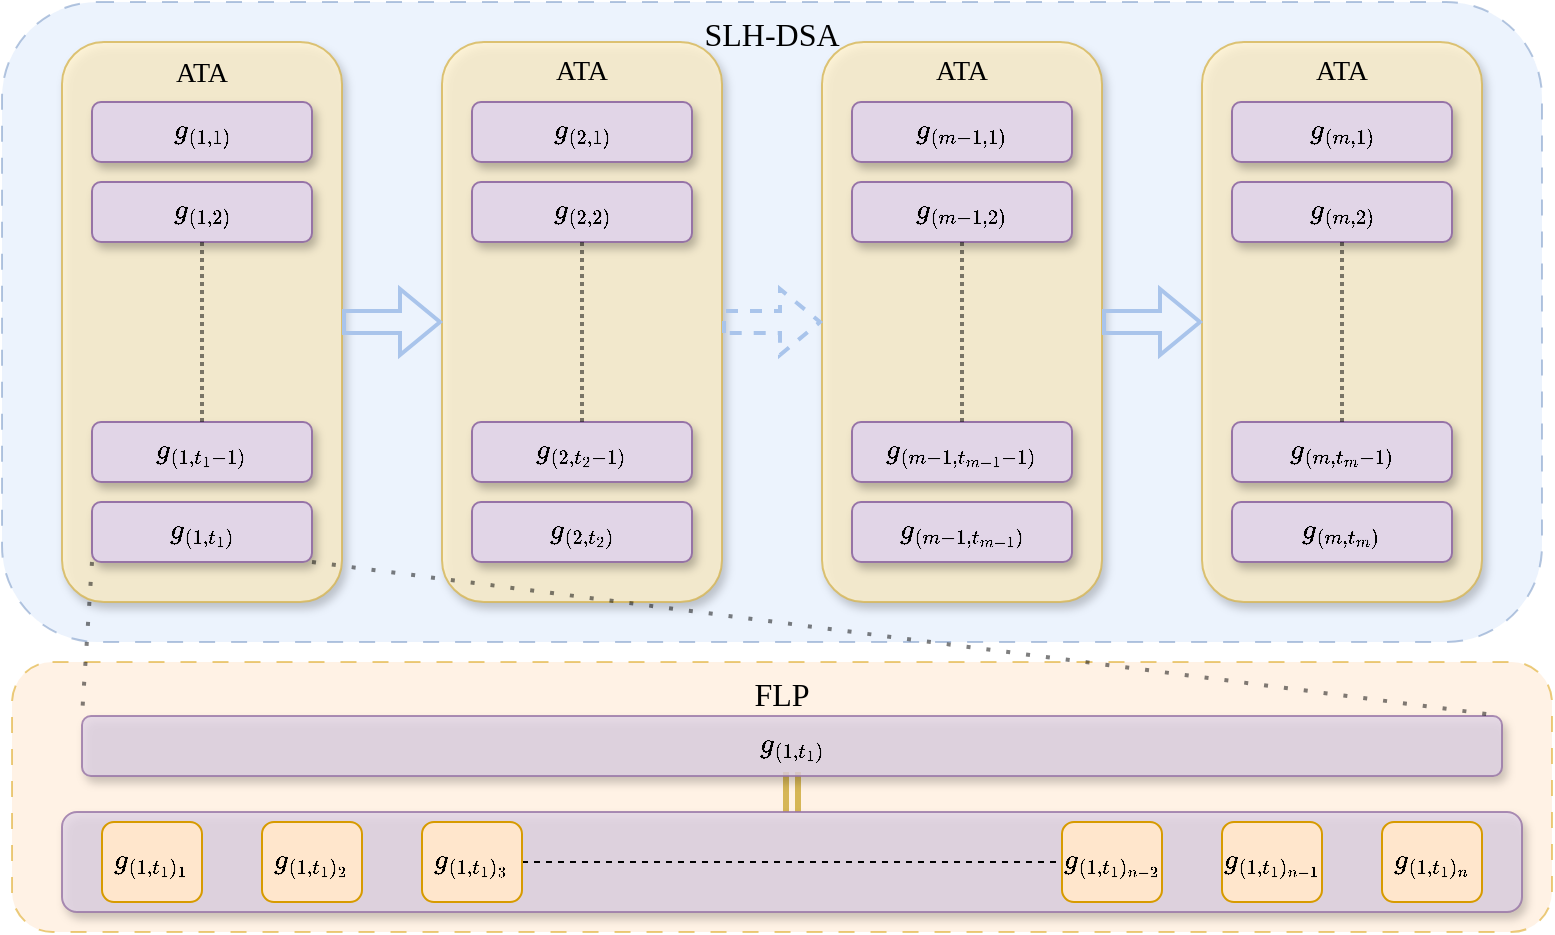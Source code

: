 <mxfile version="26.1.1">
  <diagram name="Page-1" id="OXetu0XD5c__kqgilP7n">
    <mxGraphModel dx="794" dy="553" grid="1" gridSize="10" guides="1" tooltips="1" connect="1" arrows="1" fold="1" page="1" pageScale="1" pageWidth="800" pageHeight="480" math="1" shadow="0">
      <root>
        <mxCell id="0" />
        <mxCell id="1" parent="0" />
        <mxCell id="i_zUyOydAraDQA24XFd4-66" value="&lt;font face=&quot;Times New Roman&quot;&gt;FLP&lt;/font&gt;" style="rounded=1;whiteSpace=wrap;html=1;verticalAlign=top;fontSize=16;dashed=1;dashPattern=8 8;fillColor=#ffe6cc;strokeColor=#d79b00;opacity=50;" parent="1" vertex="1">
          <mxGeometry x="15" y="340" width="770" height="135" as="geometry" />
        </mxCell>
        <mxCell id="i_zUyOydAraDQA24XFd4-31" value="" style="group;flipH=1;" parent="1" vertex="1" connectable="0">
          <mxGeometry x="40" y="30" width="740" height="300" as="geometry" />
        </mxCell>
        <mxCell id="i_zUyOydAraDQA24XFd4-56" value="&lt;font face=&quot;Times New Roman&quot;&gt;SLH-DSA&lt;/font&gt;" style="rounded=1;whiteSpace=wrap;html=1;verticalAlign=top;fontSize=16;dashed=1;dashPattern=8 8;fillColor=#dae8fc;strokeColor=#6c8ebf;opacity=50;" parent="i_zUyOydAraDQA24XFd4-31" vertex="1">
          <mxGeometry x="-30" y="-20" width="770" height="320" as="geometry" />
        </mxCell>
        <mxCell id="i_zUyOydAraDQA24XFd4-1" value="&lt;font face=&quot;Times New Roman&quot;&gt;ATA&lt;/font&gt;" style="rounded=1;whiteSpace=wrap;html=1;verticalAlign=top;fontSize=14;fillColor=#fff2cc;strokeColor=#d6b656;shadow=1;opacity=80;" parent="i_zUyOydAraDQA24XFd4-31" vertex="1">
          <mxGeometry width="140" height="280" as="geometry" />
        </mxCell>
        <mxCell id="i_zUyOydAraDQA24XFd4-5" value="$$g_{(1,1)}$$" style="rounded=1;whiteSpace=wrap;html=1;fillColor=#e1d5e7;strokeColor=#9673a6;shadow=1;" parent="i_zUyOydAraDQA24XFd4-31" vertex="1">
          <mxGeometry x="15" y="30" width="110" height="30" as="geometry" />
        </mxCell>
        <mxCell id="i_zUyOydAraDQA24XFd4-6" value="$$g_{(1,2)}$$" style="rounded=1;whiteSpace=wrap;html=1;fillColor=#e1d5e7;strokeColor=#9673a6;shadow=1;" parent="i_zUyOydAraDQA24XFd4-31" vertex="1">
          <mxGeometry x="15" y="70" width="110" height="30" as="geometry" />
        </mxCell>
        <mxCell id="i_zUyOydAraDQA24XFd4-7" value="$$g_{(1,t_1)}$$" style="rounded=1;whiteSpace=wrap;html=1;fillColor=#e1d5e7;strokeColor=#9673a6;shadow=1;" parent="i_zUyOydAraDQA24XFd4-31" vertex="1">
          <mxGeometry x="15" y="230" width="110" height="30" as="geometry" />
        </mxCell>
        <mxCell id="i_zUyOydAraDQA24XFd4-8" value="$$g_{(1,t_1-1)}$$" style="rounded=1;whiteSpace=wrap;html=1;fillColor=#e1d5e7;strokeColor=#9673a6;shadow=1;" parent="i_zUyOydAraDQA24XFd4-31" vertex="1">
          <mxGeometry x="15" y="190" width="110" height="30" as="geometry" />
        </mxCell>
        <mxCell id="i_zUyOydAraDQA24XFd4-11" value="" style="endArrow=none;dashed=1;html=1;strokeWidth=2;rounded=0;entryX=0.5;entryY=0;entryDx=0;entryDy=0;exitX=0.5;exitY=1;exitDx=0;exitDy=0;dashPattern=1 1;opacity=50;" parent="i_zUyOydAraDQA24XFd4-31" source="i_zUyOydAraDQA24XFd4-6" target="i_zUyOydAraDQA24XFd4-8" edge="1">
          <mxGeometry width="50" height="50" relative="1" as="geometry">
            <mxPoint x="80" y="180" as="sourcePoint" />
            <mxPoint x="30" y="130" as="targetPoint" />
          </mxGeometry>
        </mxCell>
        <mxCell id="i_zUyOydAraDQA24XFd4-32" value="" style="group;flipH=1;fontSize=14;shadow=0;" parent="1" vertex="1" connectable="0">
          <mxGeometry x="230" y="30" width="140" height="280" as="geometry" />
        </mxCell>
        <mxCell id="i_zUyOydAraDQA24XFd4-33" value="&lt;font face=&quot;Times New Roman&quot; style=&quot;font-size: 14px;&quot;&gt;ATA&lt;/font&gt;" style="rounded=1;whiteSpace=wrap;html=1;verticalAlign=top;fillColor=#fff2cc;strokeColor=#d6b656;shadow=1;opacity=80;" parent="i_zUyOydAraDQA24XFd4-32" vertex="1">
          <mxGeometry width="140" height="280" as="geometry" />
        </mxCell>
        <mxCell id="i_zUyOydAraDQA24XFd4-34" value="$$g_{(2,1)}$$" style="rounded=1;whiteSpace=wrap;html=1;fillColor=#e1d5e7;strokeColor=#9673a6;shadow=1;" parent="i_zUyOydAraDQA24XFd4-32" vertex="1">
          <mxGeometry x="15" y="30" width="110" height="30" as="geometry" />
        </mxCell>
        <mxCell id="i_zUyOydAraDQA24XFd4-35" value="$$g_{(2,2)}$$" style="rounded=1;whiteSpace=wrap;html=1;fillColor=#e1d5e7;strokeColor=#9673a6;shadow=1;" parent="i_zUyOydAraDQA24XFd4-32" vertex="1">
          <mxGeometry x="15" y="70" width="110" height="30" as="geometry" />
        </mxCell>
        <mxCell id="i_zUyOydAraDQA24XFd4-36" value="$$g_{(2,t_2)}$$" style="rounded=1;whiteSpace=wrap;html=1;fillColor=#e1d5e7;strokeColor=#9673a6;shadow=1;" parent="i_zUyOydAraDQA24XFd4-32" vertex="1">
          <mxGeometry x="15" y="230" width="110" height="30" as="geometry" />
        </mxCell>
        <mxCell id="i_zUyOydAraDQA24XFd4-37" value="$$g_{(2,t_2-1)}$$" style="rounded=1;whiteSpace=wrap;html=1;fillColor=#e1d5e7;strokeColor=#9673a6;shadow=1;" parent="i_zUyOydAraDQA24XFd4-32" vertex="1">
          <mxGeometry x="15" y="190" width="110" height="30" as="geometry" />
        </mxCell>
        <mxCell id="i_zUyOydAraDQA24XFd4-38" value="" style="endArrow=none;dashed=1;html=1;strokeWidth=2;rounded=0;entryX=0.5;entryY=0;entryDx=0;entryDy=0;exitX=0.5;exitY=1;exitDx=0;exitDy=0;dashPattern=1 1;opacity=50;" parent="i_zUyOydAraDQA24XFd4-32" source="i_zUyOydAraDQA24XFd4-35" target="i_zUyOydAraDQA24XFd4-37" edge="1">
          <mxGeometry width="50" height="50" relative="1" as="geometry">
            <mxPoint x="80" y="180" as="sourcePoint" />
            <mxPoint x="30" y="130" as="targetPoint" />
          </mxGeometry>
        </mxCell>
        <mxCell id="i_zUyOydAraDQA24XFd4-39" value="" style="group;flipH=1;shadow=0;" parent="1" vertex="1" connectable="0">
          <mxGeometry x="420" y="30" width="140" height="280" as="geometry" />
        </mxCell>
        <mxCell id="i_zUyOydAraDQA24XFd4-40" value="&lt;font face=&quot;Times New Roman&quot; style=&quot;font-size: 14px;&quot;&gt;ATA&lt;/font&gt;" style="rounded=1;whiteSpace=wrap;html=1;verticalAlign=top;fillColor=#fff2cc;strokeColor=#d6b656;shadow=1;opacity=80;" parent="i_zUyOydAraDQA24XFd4-39" vertex="1">
          <mxGeometry width="140" height="280" as="geometry" />
        </mxCell>
        <mxCell id="i_zUyOydAraDQA24XFd4-41" value="$$g_{(m-1,1)}$$" style="rounded=1;whiteSpace=wrap;html=1;fillColor=#e1d5e7;strokeColor=#9673a6;shadow=1;" parent="i_zUyOydAraDQA24XFd4-39" vertex="1">
          <mxGeometry x="15" y="30" width="110" height="30" as="geometry" />
        </mxCell>
        <mxCell id="i_zUyOydAraDQA24XFd4-42" value="$$g_{(m-1,2)}$$" style="rounded=1;whiteSpace=wrap;html=1;fillColor=#e1d5e7;strokeColor=#9673a6;shadow=1;" parent="i_zUyOydAraDQA24XFd4-39" vertex="1">
          <mxGeometry x="15" y="70" width="110" height="30" as="geometry" />
        </mxCell>
        <mxCell id="i_zUyOydAraDQA24XFd4-43" value="$$g_{(m-1,t_{m-1})}$$" style="rounded=1;whiteSpace=wrap;html=1;fillColor=#e1d5e7;strokeColor=#9673a6;shadow=1;" parent="i_zUyOydAraDQA24XFd4-39" vertex="1">
          <mxGeometry x="15" y="230" width="110" height="30" as="geometry" />
        </mxCell>
        <mxCell id="i_zUyOydAraDQA24XFd4-44" value="$$g_{(m-1,t_{m-1}-1)}$$" style="rounded=1;whiteSpace=wrap;html=1;fillColor=#e1d5e7;strokeColor=#9673a6;shadow=1;shadowOpacity=25;" parent="i_zUyOydAraDQA24XFd4-39" vertex="1">
          <mxGeometry x="15" y="190" width="110" height="30" as="geometry" />
        </mxCell>
        <mxCell id="i_zUyOydAraDQA24XFd4-45" value="" style="endArrow=none;dashed=1;html=1;strokeWidth=2;rounded=0;entryX=0.5;entryY=0;entryDx=0;entryDy=0;exitX=0.5;exitY=1;exitDx=0;exitDy=0;dashPattern=1 1;opacity=50;" parent="i_zUyOydAraDQA24XFd4-39" source="i_zUyOydAraDQA24XFd4-42" target="i_zUyOydAraDQA24XFd4-44" edge="1">
          <mxGeometry width="50" height="50" relative="1" as="geometry">
            <mxPoint x="80" y="180" as="sourcePoint" />
            <mxPoint x="30" y="130" as="targetPoint" />
          </mxGeometry>
        </mxCell>
        <mxCell id="i_zUyOydAraDQA24XFd4-46" value="" style="group;flipH=1;verticalAlign=top;shadow=0;" parent="1" vertex="1" connectable="0">
          <mxGeometry x="610" y="30" width="140" height="280" as="geometry" />
        </mxCell>
        <mxCell id="i_zUyOydAraDQA24XFd4-47" value="&lt;font face=&quot;Times New Roman&quot; style=&quot;font-size: 14px;&quot;&gt;ATA&lt;/font&gt;" style="rounded=1;whiteSpace=wrap;html=1;verticalAlign=top;fillColor=#fff2cc;strokeColor=#d6b656;shadow=1;opacity=80;" parent="i_zUyOydAraDQA24XFd4-46" vertex="1">
          <mxGeometry width="140" height="280" as="geometry" />
        </mxCell>
        <mxCell id="i_zUyOydAraDQA24XFd4-48" value="$$g_{(m,1)}$$" style="rounded=1;whiteSpace=wrap;html=1;fillColor=#e1d5e7;strokeColor=#9673a6;shadow=1;" parent="i_zUyOydAraDQA24XFd4-46" vertex="1">
          <mxGeometry x="15" y="30" width="110" height="30" as="geometry" />
        </mxCell>
        <mxCell id="i_zUyOydAraDQA24XFd4-49" value="$$g_{(m,2)}$$" style="rounded=1;whiteSpace=wrap;html=1;fillColor=#e1d5e7;strokeColor=#9673a6;shadow=1;" parent="i_zUyOydAraDQA24XFd4-46" vertex="1">
          <mxGeometry x="15" y="70" width="110" height="30" as="geometry" />
        </mxCell>
        <mxCell id="i_zUyOydAraDQA24XFd4-50" value="$$g_{(m,t_m)}$$" style="rounded=1;whiteSpace=wrap;html=1;fillColor=#e1d5e7;strokeColor=#9673a6;shadow=1;" parent="i_zUyOydAraDQA24XFd4-46" vertex="1">
          <mxGeometry x="15" y="230" width="110" height="30" as="geometry" />
        </mxCell>
        <mxCell id="i_zUyOydAraDQA24XFd4-51" value="$$g_{(m,t_m-1)}$$" style="rounded=1;whiteSpace=wrap;html=1;fillColor=#e1d5e7;strokeColor=#9673a6;shadow=1;" parent="i_zUyOydAraDQA24XFd4-46" vertex="1">
          <mxGeometry x="15" y="190" width="110" height="30" as="geometry" />
        </mxCell>
        <mxCell id="i_zUyOydAraDQA24XFd4-52" value="" style="endArrow=none;dashed=1;html=1;strokeWidth=2;rounded=0;entryX=0.5;entryY=0;entryDx=0;entryDy=0;exitX=0.5;exitY=1;exitDx=0;exitDy=0;dashPattern=1 1;opacity=50;" parent="i_zUyOydAraDQA24XFd4-46" source="i_zUyOydAraDQA24XFd4-49" target="i_zUyOydAraDQA24XFd4-51" edge="1">
          <mxGeometry width="50" height="50" relative="1" as="geometry">
            <mxPoint x="80" y="180" as="sourcePoint" />
            <mxPoint x="30" y="130" as="targetPoint" />
          </mxGeometry>
        </mxCell>
        <mxCell id="i_zUyOydAraDQA24XFd4-53" style="edgeStyle=orthogonalEdgeStyle;rounded=0;orthogonalLoop=1;jettySize=auto;html=1;entryX=0;entryY=0.5;entryDx=0;entryDy=0;strokeWidth=2;shape=flexArrow;strokeColor=#A9C4EB;" parent="1" source="i_zUyOydAraDQA24XFd4-1" target="i_zUyOydAraDQA24XFd4-33" edge="1">
          <mxGeometry relative="1" as="geometry" />
        </mxCell>
        <mxCell id="i_zUyOydAraDQA24XFd4-54" style="edgeStyle=orthogonalEdgeStyle;rounded=0;orthogonalLoop=1;jettySize=auto;html=1;entryX=0;entryY=0.5;entryDx=0;entryDy=0;strokeWidth=2;shape=flexArrow;dashed=1;strokeColor=#A9C4EB;" parent="1" source="i_zUyOydAraDQA24XFd4-33" target="i_zUyOydAraDQA24XFd4-40" edge="1">
          <mxGeometry relative="1" as="geometry" />
        </mxCell>
        <mxCell id="i_zUyOydAraDQA24XFd4-55" style="edgeStyle=orthogonalEdgeStyle;rounded=0;orthogonalLoop=1;jettySize=auto;html=1;entryX=0;entryY=0.5;entryDx=0;entryDy=0;strokeWidth=2;shape=flexArrow;strokeColor=#A9C4EB;" parent="1" source="i_zUyOydAraDQA24XFd4-40" target="i_zUyOydAraDQA24XFd4-47" edge="1">
          <mxGeometry relative="1" as="geometry" />
        </mxCell>
        <mxCell id="i_zUyOydAraDQA24XFd4-64" style="edgeStyle=orthogonalEdgeStyle;rounded=0;orthogonalLoop=1;jettySize=auto;html=1;fillColor=#fff2cc;strokeColor=#d6b656;shape=link;strokeWidth=3;" parent="1" source="i_zUyOydAraDQA24XFd4-59" target="i_zUyOydAraDQA24XFd4-63" edge="1">
          <mxGeometry relative="1" as="geometry" />
        </mxCell>
        <mxCell id="i_zUyOydAraDQA24XFd4-59" value="$$g_{(1,t_1)}$$" style="rounded=1;whiteSpace=wrap;html=1;fillColor=#e1d5e7;strokeColor=#9673a6;glass=0;shadow=1;shadowOpacity=25;opacity=80;" parent="1" vertex="1">
          <mxGeometry x="50" y="367" width="710" height="30" as="geometry" />
        </mxCell>
        <mxCell id="i_zUyOydAraDQA24XFd4-61" value="" style="endArrow=none;dashed=1;html=1;dashPattern=1 4;strokeWidth=2;rounded=0;exitX=1;exitY=1;exitDx=0;exitDy=0;entryX=1;entryY=0;entryDx=0;entryDy=0;strokeColor=#000000;endFill=0;opacity=50;" parent="1" source="i_zUyOydAraDQA24XFd4-7" target="i_zUyOydAraDQA24XFd4-59" edge="1">
          <mxGeometry width="50" height="50" relative="1" as="geometry">
            <mxPoint x="360" y="270" as="sourcePoint" />
            <mxPoint x="410" y="220" as="targetPoint" />
          </mxGeometry>
        </mxCell>
        <mxCell id="i_zUyOydAraDQA24XFd4-62" value="" style="endArrow=none;html=1;strokeWidth=2;rounded=0;exitX=0;exitY=1;exitDx=0;exitDy=0;entryX=0;entryY=0;entryDx=0;entryDy=0;curved=0;dashed=1;dashPattern=1 4;strokeColor=#000000;endFill=0;opacity=50;" parent="1" source="i_zUyOydAraDQA24XFd4-7" target="i_zUyOydAraDQA24XFd4-59" edge="1">
          <mxGeometry width="50" height="50" relative="1" as="geometry">
            <mxPoint x="360" y="270" as="sourcePoint" />
            <mxPoint x="410" y="220" as="targetPoint" />
          </mxGeometry>
        </mxCell>
        <mxCell id="i_zUyOydAraDQA24XFd4-63" value="" style="rounded=1;whiteSpace=wrap;html=1;fillColor=#e1d5e7;strokeColor=#9673a6;shadow=1;opacity=80;" parent="1" vertex="1">
          <mxGeometry x="40" y="415" width="730" height="50" as="geometry" />
        </mxCell>
        <mxCell id="i_zUyOydAraDQA24XFd4-65" value="$$g_{(1,t_1)_1}$$" style="rounded=1;whiteSpace=wrap;html=1;fillColor=#ffe6cc;strokeColor=#d79b00;" parent="1" vertex="1">
          <mxGeometry x="60" y="420" width="50" height="40" as="geometry" />
        </mxCell>
        <mxCell id="i_zUyOydAraDQA24XFd4-67" value="$$g_{(1,t_1)_2}$$" style="rounded=1;whiteSpace=wrap;html=1;fillColor=#ffe6cc;strokeColor=#d79b00;" parent="1" vertex="1">
          <mxGeometry x="140" y="420" width="50" height="40" as="geometry" />
        </mxCell>
        <mxCell id="i_zUyOydAraDQA24XFd4-75" style="edgeStyle=orthogonalEdgeStyle;rounded=0;orthogonalLoop=1;jettySize=auto;html=1;endArrow=none;endFill=0;dashed=1;" parent="1" source="i_zUyOydAraDQA24XFd4-68" target="i_zUyOydAraDQA24XFd4-70" edge="1">
          <mxGeometry relative="1" as="geometry" />
        </mxCell>
        <mxCell id="i_zUyOydAraDQA24XFd4-68" value="$$g_{(1,t_1)_3}$$" style="rounded=1;whiteSpace=wrap;html=1;fillColor=#ffe6cc;strokeColor=#d79b00;" parent="1" vertex="1">
          <mxGeometry x="220" y="420" width="50" height="40" as="geometry" />
        </mxCell>
        <mxCell id="i_zUyOydAraDQA24XFd4-70" value="$$g_{(1,t_1)_{n-2}}$$" style="rounded=1;whiteSpace=wrap;html=1;fillColor=#ffe6cc;strokeColor=#d79b00;" parent="1" vertex="1">
          <mxGeometry x="540" y="420" width="50" height="40" as="geometry" />
        </mxCell>
        <mxCell id="i_zUyOydAraDQA24XFd4-71" value="$$g_{(1,t_1)_{n-1}}$$" style="rounded=1;whiteSpace=wrap;html=1;fillColor=#ffe6cc;strokeColor=#d79b00;" parent="1" vertex="1">
          <mxGeometry x="620" y="420" width="50" height="40" as="geometry" />
        </mxCell>
        <mxCell id="i_zUyOydAraDQA24XFd4-72" value="$$g_{(1,t_1)_n}$$" style="rounded=1;whiteSpace=wrap;html=1;fillColor=#ffe6cc;strokeColor=#d79b00;" parent="1" vertex="1">
          <mxGeometry x="700" y="420" width="50" height="40" as="geometry" />
        </mxCell>
      </root>
    </mxGraphModel>
  </diagram>
</mxfile>
